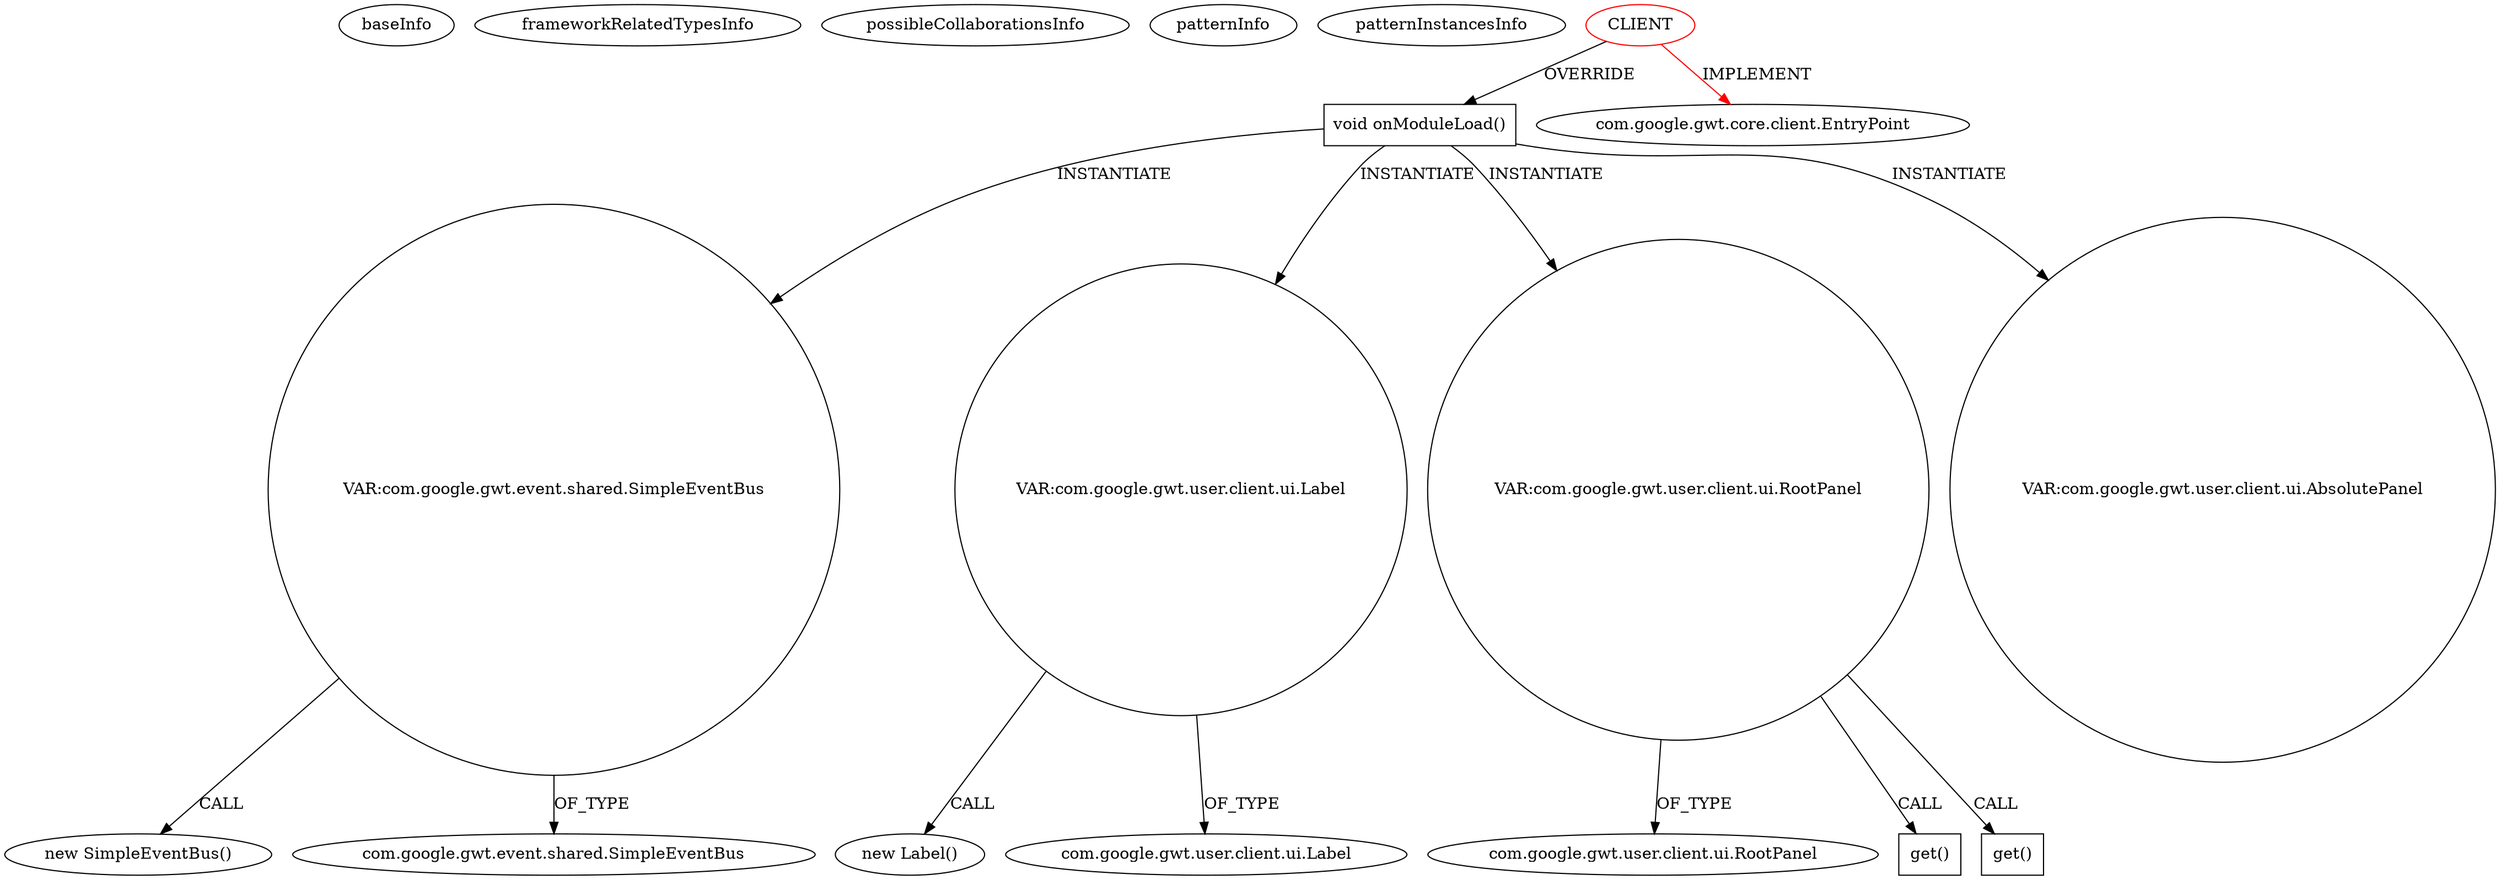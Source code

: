 digraph {
baseInfo[graphId=1812,category="pattern",isAnonymous=false,possibleRelation=false]
frameworkRelatedTypesInfo[0="com.google.gwt.core.client.EntryPoint"]
possibleCollaborationsInfo[]
patternInfo[frequency=2.0,patternRootClient=0]
patternInstancesInfo[0="domhanak-VisualizerGWT~/domhanak-VisualizerGWT/VisualizerGWT-master/src/main/java/cz/muni/fi/bapr/visualizer/client/Visualizer.java~Visualizer~1278",1="MarkGolder-GWT~/MarkGolder-GWT/GWT-master/MNG GWT Tutorial5/src/com/mng/gwt/ebus/client/MyEntryPoint.java~MyEntryPoint~290"]
3[label="new SimpleEventBus()",vertexType="CONSTRUCTOR_CALL",isFrameworkType=false]
4[label="VAR:com.google.gwt.event.shared.SimpleEventBus",vertexType="VARIABLE_EXPRESION",isFrameworkType=false,shape=circle]
5[label="com.google.gwt.event.shared.SimpleEventBus",vertexType="FRAMEWORK_CLASS_TYPE",isFrameworkType=false]
2[label="void onModuleLoad()",vertexType="OVERRIDING_METHOD_DECLARATION",isFrameworkType=false,shape=box]
0[label="CLIENT",vertexType="ROOT_CLIENT_CLASS_DECLARATION",isFrameworkType=false,color=red]
1[label="com.google.gwt.core.client.EntryPoint",vertexType="FRAMEWORK_INTERFACE_TYPE",isFrameworkType=false]
7[label="VAR:com.google.gwt.user.client.ui.Label",vertexType="VARIABLE_EXPRESION",isFrameworkType=false,shape=circle]
6[label="new Label()",vertexType="CONSTRUCTOR_CALL",isFrameworkType=false]
8[label="com.google.gwt.user.client.ui.Label",vertexType="FRAMEWORK_CLASS_TYPE",isFrameworkType=false]
15[label="VAR:com.google.gwt.user.client.ui.RootPanel",vertexType="VARIABLE_EXPRESION",isFrameworkType=false,shape=circle]
17[label="com.google.gwt.user.client.ui.RootPanel",vertexType="FRAMEWORK_CLASS_TYPE",isFrameworkType=false]
16[label="get()",vertexType="INSIDE_CALL",isFrameworkType=false,shape=box]
22[label="get()",vertexType="INSIDE_CALL",isFrameworkType=false,shape=box]
12[label="VAR:com.google.gwt.user.client.ui.AbsolutePanel",vertexType="VARIABLE_EXPRESION",isFrameworkType=false,shape=circle]
2->15[label="INSTANTIATE"]
2->4[label="INSTANTIATE"]
2->7[label="INSTANTIATE"]
4->5[label="OF_TYPE"]
15->22[label="CALL"]
15->17[label="OF_TYPE"]
15->16[label="CALL"]
7->8[label="OF_TYPE"]
0->1[label="IMPLEMENT",color=red]
0->2[label="OVERRIDE"]
2->12[label="INSTANTIATE"]
4->3[label="CALL"]
7->6[label="CALL"]
}
